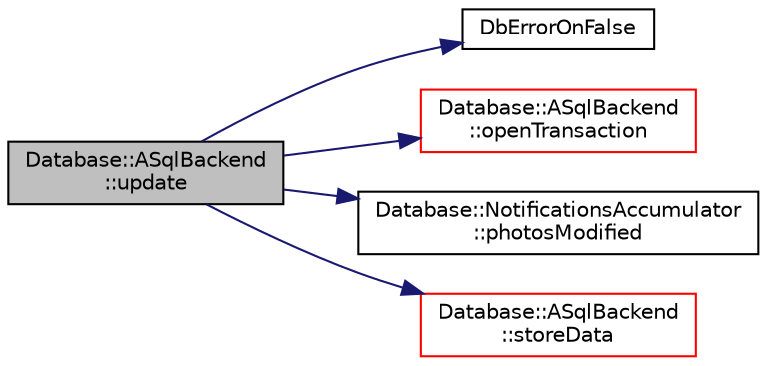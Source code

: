 digraph "Database::ASqlBackend::update"
{
 // LATEX_PDF_SIZE
  edge [fontname="Helvetica",fontsize="10",labelfontname="Helvetica",labelfontsize="10"];
  node [fontname="Helvetica",fontsize="10",shape=record];
  rankdir="LR";
  Node1 [label="Database::ASqlBackend\l::update",height=0.2,width=0.4,color="black", fillcolor="grey75", style="filled", fontcolor="black",tooltip="update photos details"];
  Node1 -> Node2 [color="midnightblue",fontsize="10",style="solid",fontname="Helvetica"];
  Node2 [label="DbErrorOnFalse",height=0.2,width=0.4,color="black", fillcolor="white", style="filled",URL="$ibackend_8hpp.html#ac6fb985b87586bc7d7e15bfbef46f893",tooltip=" "];
  Node1 -> Node3 [color="midnightblue",fontsize="10",style="solid",fontname="Helvetica"];
  Node3 [label="Database::ASqlBackend\l::openTransaction",height=0.2,width=0.4,color="red", fillcolor="white", style="filled",URL="$class_database_1_1_a_sql_backend.html#a4311855344703cfc5f8a044e1a0303d2",tooltip="begin transaction"];
  Node1 -> Node5 [color="midnightblue",fontsize="10",style="solid",fontname="Helvetica"];
  Node5 [label="Database::NotificationsAccumulator\l::photosModified",height=0.2,width=0.4,color="black", fillcolor="white", style="filled",URL="$class_database_1_1_notifications_accumulator.html#a51f4c9699c114aeb027fea408670c6a8",tooltip=" "];
  Node1 -> Node6 [color="midnightblue",fontsize="10",style="solid",fontname="Helvetica"];
  Node6 [label="Database::ASqlBackend\l::storeData",height=0.2,width=0.4,color="red", fillcolor="white", style="filled",URL="$class_database_1_1_a_sql_backend.html#aeabaa61a16e3602392353c5ce5727b91",tooltip="store photo data"];
}
